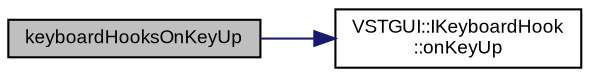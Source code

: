 digraph "keyboardHooksOnKeyUp"
{
  bgcolor="transparent";
  edge [fontname="Arial",fontsize="9",labelfontname="Arial",labelfontsize="9"];
  node [fontname="Arial",fontsize="9",shape=record];
  rankdir="LR";
  Node1 [label="keyboardHooksOnKeyUp",height=0.2,width=0.4,color="black", fillcolor="grey75", style="filled" fontcolor="black"];
  Node1 -> Node2 [color="midnightblue",fontsize="9",style="solid",fontname="Arial"];
  Node2 [label="VSTGUI::IKeyboardHook\l::onKeyUp",height=0.2,width=0.4,color="black",URL="$class_v_s_t_g_u_i_1_1_i_keyboard_hook.html#aa4c5570a0837236f1c1a0f4b3aa6d1cd",tooltip="should return 1 if no further key up processing should apply, otherwise -1 "];
}
